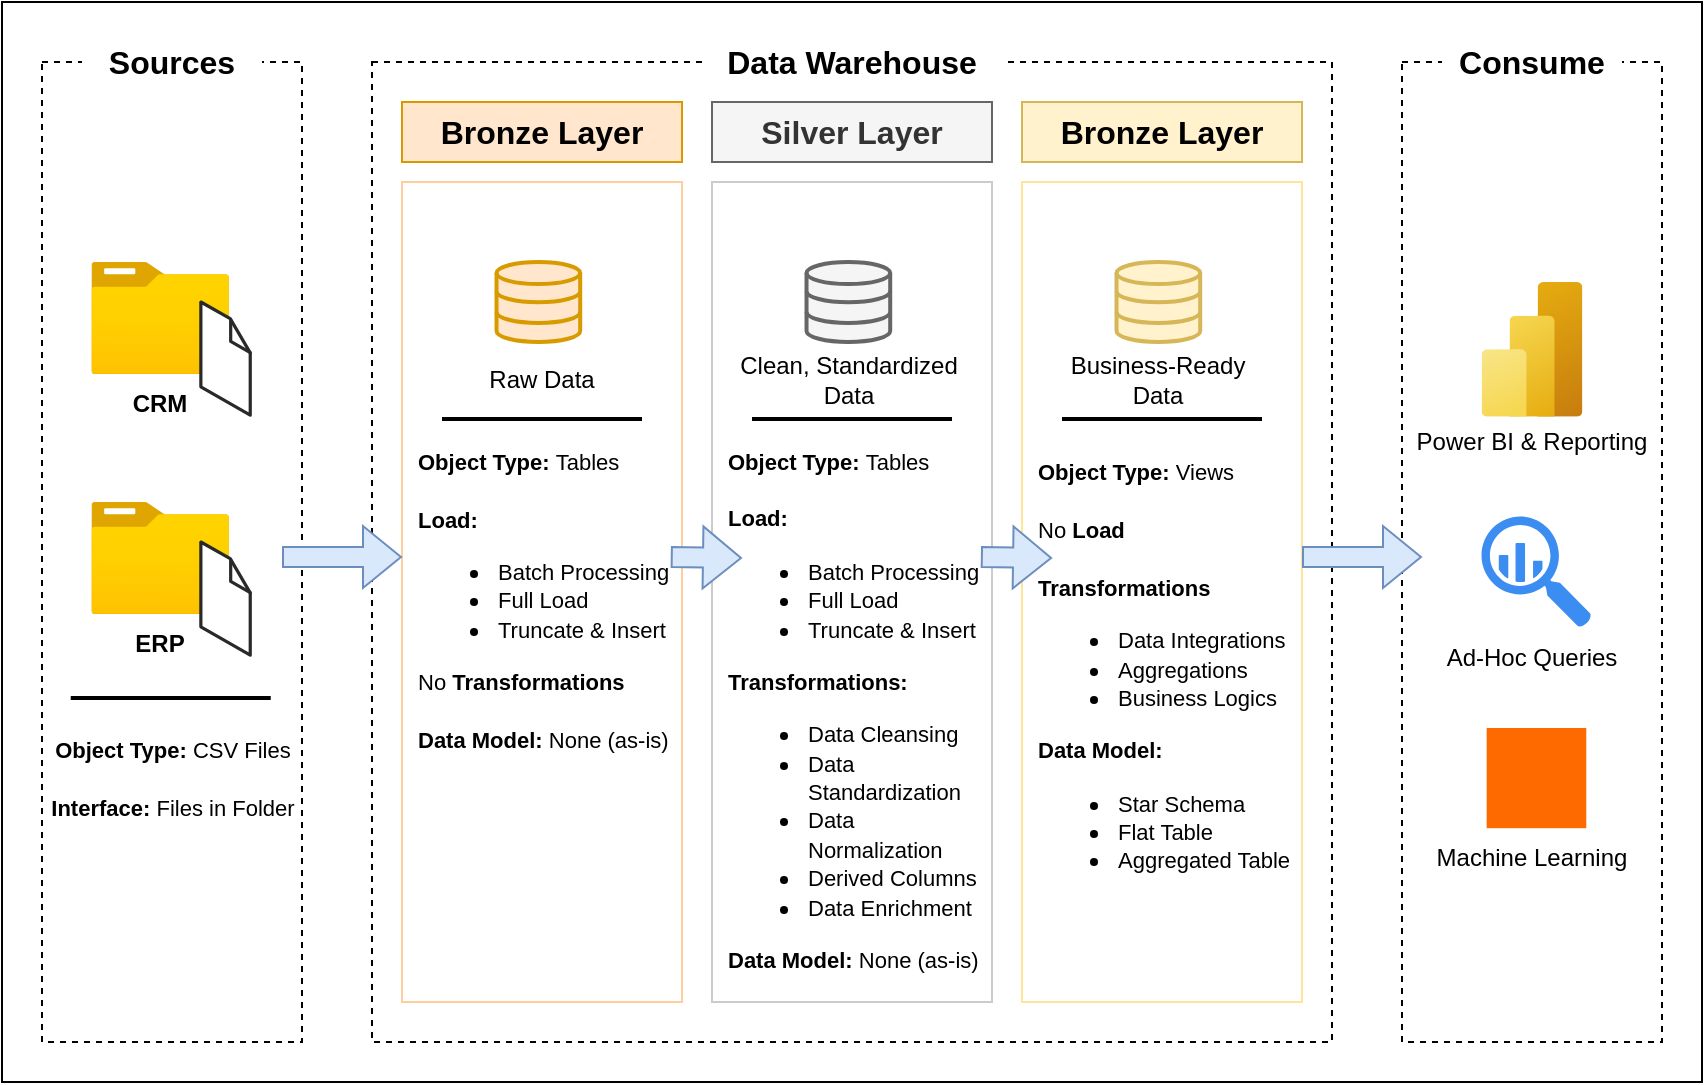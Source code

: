 <mxfile version="28.2.2">
  <diagram name="Page-1" id="1clL6JTJbZvw0g84ibDq">
    <mxGraphModel dx="1042" dy="534" grid="1" gridSize="10" guides="1" tooltips="1" connect="1" arrows="1" fold="1" page="1" pageScale="1" pageWidth="850" pageHeight="1100" math="0" shadow="0">
      <root>
        <mxCell id="0" />
        <mxCell id="1" parent="0" />
        <mxCell id="VbsST0_4BRdFU5UHyAIG-1" value="" style="rounded=0;whiteSpace=wrap;html=1;" parent="1" vertex="1">
          <mxGeometry y="170" width="850" height="540" as="geometry" />
        </mxCell>
        <mxCell id="yfeAf9Wk5r57rbask_LS-1" value="" style="rounded=0;whiteSpace=wrap;html=1;dashed=1;movable=0;resizable=0;rotatable=0;deletable=0;editable=0;locked=1;connectable=0;" parent="1" vertex="1">
          <mxGeometry x="20" y="200" width="130" height="490" as="geometry" />
        </mxCell>
        <mxCell id="yfeAf9Wk5r57rbask_LS-2" value="&lt;b&gt;&lt;font style=&quot;font-size: 16px;&quot;&gt;Sources&lt;/font&gt;&lt;/b&gt;" style="rounded=0;whiteSpace=wrap;html=1;strokeColor=none;" parent="1" vertex="1">
          <mxGeometry x="40" y="180" width="90" height="40" as="geometry" />
        </mxCell>
        <mxCell id="yfeAf9Wk5r57rbask_LS-3" value="" style="rounded=0;whiteSpace=wrap;html=1;dashed=1;movable=0;resizable=0;rotatable=0;deletable=0;editable=0;locked=1;connectable=0;" parent="1" vertex="1">
          <mxGeometry x="700" y="200" width="130" height="490" as="geometry" />
        </mxCell>
        <mxCell id="yfeAf9Wk5r57rbask_LS-4" value="&lt;b&gt;&lt;font style=&quot;font-size: 16px;&quot;&gt;Consume&lt;/font&gt;&lt;/b&gt;" style="rounded=0;whiteSpace=wrap;html=1;strokeColor=none;" parent="1" vertex="1">
          <mxGeometry x="720" y="180" width="90" height="40" as="geometry" />
        </mxCell>
        <mxCell id="yfeAf9Wk5r57rbask_LS-5" value="" style="rounded=0;whiteSpace=wrap;html=1;dashed=1;movable=1;resizable=1;rotatable=1;deletable=1;editable=1;locked=0;connectable=1;" parent="1" vertex="1">
          <mxGeometry x="185" y="200" width="480" height="490" as="geometry" />
        </mxCell>
        <mxCell id="yfeAf9Wk5r57rbask_LS-6" value="&lt;span style=&quot;font-size: 16px;&quot;&gt;&lt;b&gt;Data Warehouse&lt;/b&gt;&lt;/span&gt;" style="rounded=0;whiteSpace=wrap;html=1;strokeColor=none;movable=0;resizable=0;rotatable=0;deletable=0;editable=0;locked=1;connectable=0;" parent="1" vertex="1">
          <mxGeometry x="350" y="180" width="150" height="40" as="geometry" />
        </mxCell>
        <mxCell id="yfeAf9Wk5r57rbask_LS-7" value="" style="rounded=0;whiteSpace=wrap;html=1;gradientColor=none;strokeColor=#FFCE9F;" parent="1" vertex="1">
          <mxGeometry x="200" y="260" width="140" height="410" as="geometry" />
        </mxCell>
        <mxCell id="yfeAf9Wk5r57rbask_LS-8" value="&lt;font style=&quot;font-size: 16px;&quot;&gt;&lt;b&gt;Bronze Layer&lt;/b&gt;&lt;/font&gt;" style="rounded=0;whiteSpace=wrap;html=1;fillColor=#ffe6cc;strokeColor=#d79b00;" parent="1" vertex="1">
          <mxGeometry x="200" y="220" width="140" height="30" as="geometry" />
        </mxCell>
        <mxCell id="yfeAf9Wk5r57rbask_LS-13" value="" style="image;aspect=fixed;html=1;points=[];align=center;fontSize=12;image=img/lib/azure2/general/Folder_Blank.svg;" parent="1" vertex="1">
          <mxGeometry x="44.62" y="300" width="69" height="56.0" as="geometry" />
        </mxCell>
        <mxCell id="yfeAf9Wk5r57rbask_LS-14" value="" style="verticalLabelPosition=bottom;html=1;verticalAlign=top;strokeWidth=1;align=center;outlineConnect=0;dashed=0;outlineConnect=0;shape=mxgraph.aws3d.file;aspect=fixed;strokeColor=#292929;" parent="1" vertex="1">
          <mxGeometry x="99.43" y="320" width="24.69" height="56.6" as="geometry" />
        </mxCell>
        <mxCell id="yfeAf9Wk5r57rbask_LS-16" value="&lt;b&gt;CRM&lt;/b&gt;" style="text;html=1;align=center;verticalAlign=middle;whiteSpace=wrap;rounded=0;" parent="1" vertex="1">
          <mxGeometry x="49.12" y="356" width="60" height="30" as="geometry" />
        </mxCell>
        <mxCell id="yfeAf9Wk5r57rbask_LS-17" value="" style="image;aspect=fixed;html=1;points=[];align=center;fontSize=12;image=img/lib/azure2/general/Folder_Blank.svg;" parent="1" vertex="1">
          <mxGeometry x="44.62" y="420" width="69" height="56.0" as="geometry" />
        </mxCell>
        <mxCell id="yfeAf9Wk5r57rbask_LS-18" value="" style="verticalLabelPosition=bottom;html=1;verticalAlign=top;strokeWidth=1;align=center;outlineConnect=0;dashed=0;outlineConnect=0;shape=mxgraph.aws3d.file;aspect=fixed;strokeColor=#292929;" parent="1" vertex="1">
          <mxGeometry x="99.43" y="440" width="24.69" height="56.6" as="geometry" />
        </mxCell>
        <mxCell id="yfeAf9Wk5r57rbask_LS-19" value="&lt;b&gt;ERP&lt;/b&gt;" style="text;html=1;align=center;verticalAlign=middle;whiteSpace=wrap;rounded=0;" parent="1" vertex="1">
          <mxGeometry x="49.12" y="476" width="60" height="30" as="geometry" />
        </mxCell>
        <mxCell id="yfeAf9Wk5r57rbask_LS-23" value="" style="line;strokeWidth=2;html=1;" parent="1" vertex="1">
          <mxGeometry x="34.37" y="513" width="100" height="10" as="geometry" />
        </mxCell>
        <mxCell id="yfeAf9Wk5r57rbask_LS-24" value="&lt;font style=&quot;font-size: 11px;&quot;&gt;&lt;b&gt;Object Type: &lt;/b&gt;CSV Files&lt;/font&gt;&lt;div&gt;&lt;font style=&quot;font-size: 11px;&quot;&gt;&lt;br&gt;&lt;/font&gt;&lt;/div&gt;&lt;div&gt;&lt;font style=&quot;font-size: 11px;&quot;&gt;&lt;b&gt;Interface:&lt;/b&gt;&amp;nbsp;Files in Folder&lt;/font&gt;&lt;/div&gt;" style="text;html=1;align=center;verticalAlign=middle;whiteSpace=wrap;rounded=0;" parent="1" vertex="1">
          <mxGeometry x="20.62" y="543" width="128.75" height="30" as="geometry" />
        </mxCell>
        <mxCell id="yfeAf9Wk5r57rbask_LS-25" value="" style="html=1;verticalLabelPosition=bottom;align=center;labelBackgroundColor=#ffffff;verticalAlign=top;strokeWidth=2;strokeColor=#d79b00;shadow=0;dashed=0;shape=mxgraph.ios7.icons.data;fillColor=#ffe6cc;" parent="1" vertex="1">
          <mxGeometry x="247.26" y="300" width="41.84" height="40" as="geometry" />
        </mxCell>
        <mxCell id="yfeAf9Wk5r57rbask_LS-28" value="" style="line;strokeWidth=2;html=1;" parent="1" vertex="1">
          <mxGeometry x="220.01" y="373.5" width="100" height="10" as="geometry" />
        </mxCell>
        <mxCell id="yfeAf9Wk5r57rbask_LS-29" value="&lt;span style=&quot;font-size: 11px;&quot;&gt;&lt;b&gt;Object Type:&lt;/b&gt;&amp;nbsp;Tables&lt;/span&gt;&lt;div&gt;&lt;span style=&quot;font-size: 11px;&quot;&gt;&lt;br&gt;&lt;/span&gt;&lt;/div&gt;&lt;div style=&quot;&quot;&gt;&lt;span style=&quot;font-size: 11px;&quot;&gt;&lt;b&gt;Load:&lt;/b&gt;&lt;/span&gt;&lt;/div&gt;&lt;div style=&quot;&quot;&gt;&lt;ul&gt;&lt;li&gt;&lt;span style=&quot;font-size: 11px;&quot;&gt;Batch Processing&lt;/span&gt;&lt;/li&gt;&lt;li&gt;&lt;span style=&quot;font-size: 11px;&quot;&gt;Full Load&lt;/span&gt;&lt;/li&gt;&lt;li&gt;&lt;span style=&quot;font-size: 11px;&quot;&gt;Truncate &amp;amp; Insert&lt;/span&gt;&lt;/li&gt;&lt;/ul&gt;&lt;div&gt;&lt;span style=&quot;font-size: 11px;&quot;&gt;No&lt;b&gt; Transformations&lt;/b&gt;&lt;/span&gt;&lt;/div&gt;&lt;div&gt;&lt;span style=&quot;font-size: 11px;&quot;&gt;&lt;b&gt;&lt;br&gt;&lt;/b&gt;&lt;/span&gt;&lt;/div&gt;&lt;div&gt;&lt;span style=&quot;font-size: 11px;&quot;&gt;&lt;b&gt;Data Model: &lt;/b&gt;None (as-is)&lt;/span&gt;&lt;/div&gt;&lt;/div&gt;" style="text;html=1;align=left;verticalAlign=middle;whiteSpace=wrap;rounded=0;" parent="1" vertex="1">
          <mxGeometry x="205.63" y="383.5" width="128.75" height="170" as="geometry" />
        </mxCell>
        <mxCell id="yfeAf9Wk5r57rbask_LS-30" value="&lt;span style=&quot;font-weight: normal;&quot;&gt;Raw Data&lt;/span&gt;" style="text;html=1;align=center;verticalAlign=middle;whiteSpace=wrap;rounded=0;fontStyle=1" parent="1" vertex="1">
          <mxGeometry x="240.01" y="343.5" width="60" height="30" as="geometry" />
        </mxCell>
        <mxCell id="yfeAf9Wk5r57rbask_LS-31" value="" style="rounded=0;whiteSpace=wrap;html=1;gradientColor=none;strokeColor=#CCCCCC;" parent="1" vertex="1">
          <mxGeometry x="355" y="260" width="140" height="410" as="geometry" />
        </mxCell>
        <mxCell id="yfeAf9Wk5r57rbask_LS-32" value="&lt;font style=&quot;font-size: 16px;&quot;&gt;&lt;b&gt;Silver Layer&lt;/b&gt;&lt;/font&gt;" style="rounded=0;whiteSpace=wrap;html=1;fillColor=#f5f5f5;strokeColor=#666666;fontColor=#333333;" parent="1" vertex="1">
          <mxGeometry x="355" y="220" width="140" height="30" as="geometry" />
        </mxCell>
        <mxCell id="yfeAf9Wk5r57rbask_LS-33" value="" style="html=1;verticalLabelPosition=bottom;align=center;labelBackgroundColor=#ffffff;verticalAlign=top;strokeWidth=2;strokeColor=#666666;shadow=0;dashed=0;shape=mxgraph.ios7.icons.data;fillColor=#f5f5f5;fontColor=#333333;" parent="1" vertex="1">
          <mxGeometry x="402.26" y="300" width="41.84" height="40" as="geometry" />
        </mxCell>
        <mxCell id="yfeAf9Wk5r57rbask_LS-34" value="" style="line;strokeWidth=2;html=1;" parent="1" vertex="1">
          <mxGeometry x="375.01" y="373.5" width="100" height="10" as="geometry" />
        </mxCell>
        <mxCell id="yfeAf9Wk5r57rbask_LS-35" value="&lt;span style=&quot;font-size: 11px;&quot;&gt;&lt;b&gt;Object Type:&lt;/b&gt;&amp;nbsp;Tables&lt;/span&gt;&lt;div&gt;&lt;span style=&quot;font-size: 11px;&quot;&gt;&lt;br&gt;&lt;/span&gt;&lt;/div&gt;&lt;div style=&quot;&quot;&gt;&lt;span style=&quot;font-size: 11px;&quot;&gt;&lt;b&gt;Load:&lt;/b&gt;&lt;/span&gt;&lt;/div&gt;&lt;div style=&quot;&quot;&gt;&lt;ul&gt;&lt;li&gt;&lt;span style=&quot;font-size: 11px;&quot;&gt;Batch Processing&lt;/span&gt;&lt;/li&gt;&lt;li&gt;&lt;span style=&quot;font-size: 11px;&quot;&gt;Full Load&lt;/span&gt;&lt;/li&gt;&lt;li&gt;&lt;span style=&quot;font-size: 11px;&quot;&gt;Truncate &amp;amp; Insert&lt;/span&gt;&lt;/li&gt;&lt;/ul&gt;&lt;div&gt;&lt;span style=&quot;font-size: 11px;&quot;&gt;&lt;b&gt;Transformations:&lt;/b&gt;&lt;/span&gt;&lt;/div&gt;&lt;div&gt;&lt;ul&gt;&lt;li&gt;&lt;span style=&quot;font-size: 11px;&quot;&gt;Data Cleansing&lt;/span&gt;&lt;/li&gt;&lt;li&gt;&lt;span style=&quot;font-size: 11px;&quot;&gt;Data Standardization&lt;/span&gt;&lt;/li&gt;&lt;li&gt;&lt;span style=&quot;font-size: 11px;&quot;&gt;Data Normalization&lt;/span&gt;&lt;/li&gt;&lt;li&gt;&lt;span style=&quot;font-size: 11px;&quot;&gt;Derived Columns&lt;/span&gt;&lt;/li&gt;&lt;li&gt;&lt;span style=&quot;font-size: 11px;&quot;&gt;Data Enrichment&lt;/span&gt;&lt;/li&gt;&lt;/ul&gt;&lt;/div&gt;&lt;div&gt;&lt;span style=&quot;font-size: 11px;&quot;&gt;&lt;b&gt;Data Model: &lt;/b&gt;None (as-is)&lt;/span&gt;&lt;/div&gt;&lt;/div&gt;" style="text;html=1;align=left;verticalAlign=middle;whiteSpace=wrap;rounded=0;" parent="1" vertex="1">
          <mxGeometry x="360.68" y="383.5" width="128.75" height="280" as="geometry" />
        </mxCell>
        <mxCell id="yfeAf9Wk5r57rbask_LS-36" value="Clean, Standardized Data" style="text;html=1;align=center;verticalAlign=middle;whiteSpace=wrap;rounded=0;" parent="1" vertex="1">
          <mxGeometry x="360.68" y="343.5" width="124.99" height="30" as="geometry" />
        </mxCell>
        <mxCell id="yfeAf9Wk5r57rbask_LS-37" value="" style="rounded=0;whiteSpace=wrap;html=1;strokeColor=#FFE599;" parent="1" vertex="1">
          <mxGeometry x="510" y="260" width="140" height="410" as="geometry" />
        </mxCell>
        <mxCell id="yfeAf9Wk5r57rbask_LS-38" value="&lt;font style=&quot;font-size: 16px;&quot;&gt;&lt;b&gt;Bronze Layer&lt;/b&gt;&lt;/font&gt;" style="rounded=0;whiteSpace=wrap;html=1;fillColor=#fff2cc;strokeColor=#d6b656;" parent="1" vertex="1">
          <mxGeometry x="510" y="220" width="140" height="30" as="geometry" />
        </mxCell>
        <mxCell id="yfeAf9Wk5r57rbask_LS-39" value="" style="html=1;verticalLabelPosition=bottom;align=center;labelBackgroundColor=#ffffff;verticalAlign=top;strokeWidth=2;strokeColor=#d6b656;shadow=0;dashed=0;shape=mxgraph.ios7.icons.data;fillColor=#fff2cc;" parent="1" vertex="1">
          <mxGeometry x="557.26" y="300" width="41.84" height="40" as="geometry" />
        </mxCell>
        <mxCell id="yfeAf9Wk5r57rbask_LS-40" value="" style="line;strokeWidth=2;html=1;" parent="1" vertex="1">
          <mxGeometry x="530.01" y="373.5" width="100" height="10" as="geometry" />
        </mxCell>
        <mxCell id="yfeAf9Wk5r57rbask_LS-41" value="&lt;span style=&quot;font-size: 11px;&quot;&gt;&lt;b&gt;Object Type:&lt;/b&gt;&amp;nbsp;Views&lt;/span&gt;&lt;div&gt;&lt;span style=&quot;font-size: 11px;&quot;&gt;&lt;br&gt;&lt;/span&gt;&lt;/div&gt;&lt;div&gt;&lt;span style=&quot;font-size: 11px;&quot;&gt;No &lt;b&gt;Load&lt;/b&gt;&lt;/span&gt;&lt;/div&gt;&lt;div&gt;&lt;span style=&quot;font-size: 11px;&quot;&gt;&lt;br&gt;&lt;/span&gt;&lt;div style=&quot;&quot;&gt;&lt;div&gt;&lt;span style=&quot;font-size: 11px;&quot;&gt;&lt;b&gt;Transformations&lt;/b&gt;&lt;/span&gt;&lt;/div&gt;&lt;div&gt;&lt;ul&gt;&lt;li&gt;&lt;span style=&quot;font-size: 11px;&quot;&gt;Data Integrations&lt;/span&gt;&lt;/li&gt;&lt;li&gt;&lt;span style=&quot;font-size: 11px;&quot;&gt;Aggregations&lt;/span&gt;&lt;/li&gt;&lt;li&gt;&lt;span style=&quot;font-size: 11px;&quot;&gt;Business Logics&lt;/span&gt;&lt;/li&gt;&lt;/ul&gt;&lt;/div&gt;&lt;div&gt;&lt;span style=&quot;font-size: 11px;&quot;&gt;&lt;b&gt;Data Model:&amp;nbsp;&lt;/b&gt;&lt;/span&gt;&lt;/div&gt;&lt;div&gt;&lt;ul&gt;&lt;li&gt;&lt;span style=&quot;font-size: 11px;&quot;&gt;Star Schema&lt;/span&gt;&lt;/li&gt;&lt;li&gt;&lt;span style=&quot;font-size: 11px;&quot;&gt;Flat Table&lt;/span&gt;&lt;/li&gt;&lt;li&gt;&lt;span style=&quot;font-size: 11px;&quot;&gt;Aggregated Table&lt;/span&gt;&lt;/li&gt;&lt;/ul&gt;&lt;/div&gt;&lt;/div&gt;&lt;/div&gt;" style="text;html=1;align=left;verticalAlign=middle;whiteSpace=wrap;rounded=0;" parent="1" vertex="1">
          <mxGeometry x="515.62" y="389.75" width="128.75" height="236.5" as="geometry" />
        </mxCell>
        <mxCell id="yfeAf9Wk5r57rbask_LS-42" value="Business-Ready Data" style="text;html=1;align=center;verticalAlign=middle;whiteSpace=wrap;rounded=0;" parent="1" vertex="1">
          <mxGeometry x="533.19" y="343.5" width="89.99" height="30" as="geometry" />
        </mxCell>
        <mxCell id="yfeAf9Wk5r57rbask_LS-43" value="" style="image;aspect=fixed;html=1;points=[];align=center;fontSize=12;image=img/lib/azure2/analytics/Power_BI_Embedded.svg;" parent="1" vertex="1">
          <mxGeometry x="739.76" y="310.0" width="50.5" height="67.33" as="geometry" />
        </mxCell>
        <mxCell id="yfeAf9Wk5r57rbask_LS-45" value="Power BI &amp;amp; Reporting" style="text;html=1;align=center;verticalAlign=middle;whiteSpace=wrap;rounded=0;" parent="1" vertex="1">
          <mxGeometry x="705.01" y="375.17" width="119.99" height="30" as="geometry" />
        </mxCell>
        <mxCell id="yfeAf9Wk5r57rbask_LS-47" value="" style="points=[];aspect=fixed;html=1;align=center;shadow=0;dashed=0;fillColor=#FF6A00;strokeColor=none;shape=mxgraph.alibaba_cloud.machine_learning;" parent="1" vertex="1">
          <mxGeometry x="742.33" y="533.0" width="49.8" height="50.1" as="geometry" />
        </mxCell>
        <mxCell id="yfeAf9Wk5r57rbask_LS-48" value="" style="sketch=0;html=1;aspect=fixed;strokeColor=none;shadow=0;fillColor=#3B8DF1;verticalAlign=top;labelPosition=center;verticalLabelPosition=bottom;shape=mxgraph.gcp2.big_query" parent="1" vertex="1">
          <mxGeometry x="739.76" y="427.25" width="54.95" height="55.5" as="geometry" />
        </mxCell>
        <mxCell id="yfeAf9Wk5r57rbask_LS-49" value="Ad-Hoc Queries" style="text;html=1;align=center;verticalAlign=middle;whiteSpace=wrap;rounded=0;" parent="1" vertex="1">
          <mxGeometry x="705.01" y="482.75" width="119.99" height="30" as="geometry" />
        </mxCell>
        <mxCell id="yfeAf9Wk5r57rbask_LS-50" value="Machine Learning" style="text;html=1;align=center;verticalAlign=middle;whiteSpace=wrap;rounded=0;" parent="1" vertex="1">
          <mxGeometry x="705.01" y="583.1" width="119.99" height="30" as="geometry" />
        </mxCell>
        <mxCell id="NheMTuRYqkPzmXZRQzLv-3" value="" style="shape=flexArrow;endArrow=classic;html=1;rounded=0;fillColor=#dae8fc;strokeColor=#6c8ebf;" edge="1" parent="1">
          <mxGeometry width="50" height="50" relative="1" as="geometry">
            <mxPoint x="140" y="447.5" as="sourcePoint" />
            <mxPoint x="200" y="447.5" as="targetPoint" />
          </mxGeometry>
        </mxCell>
        <mxCell id="NheMTuRYqkPzmXZRQzLv-4" value="" style="shape=flexArrow;endArrow=classic;html=1;rounded=0;fillColor=#dae8fc;strokeColor=#6c8ebf;" edge="1" parent="1">
          <mxGeometry width="50" height="50" relative="1" as="geometry">
            <mxPoint x="334.38" y="447.5" as="sourcePoint" />
            <mxPoint x="370" y="448" as="targetPoint" />
          </mxGeometry>
        </mxCell>
        <mxCell id="NheMTuRYqkPzmXZRQzLv-11" value="" style="shape=flexArrow;endArrow=classic;html=1;rounded=0;fillColor=#dae8fc;strokeColor=#6c8ebf;" edge="1" parent="1">
          <mxGeometry width="50" height="50" relative="1" as="geometry">
            <mxPoint x="489.43" y="447.5" as="sourcePoint" />
            <mxPoint x="525.05" y="448" as="targetPoint" />
          </mxGeometry>
        </mxCell>
        <mxCell id="NheMTuRYqkPzmXZRQzLv-13" value="" style="shape=flexArrow;endArrow=classic;html=1;rounded=0;fillColor=#dae8fc;strokeColor=#6c8ebf;" edge="1" parent="1">
          <mxGeometry width="50" height="50" relative="1" as="geometry">
            <mxPoint x="650" y="447.5" as="sourcePoint" />
            <mxPoint x="710" y="447.5" as="targetPoint" />
          </mxGeometry>
        </mxCell>
      </root>
    </mxGraphModel>
  </diagram>
</mxfile>
